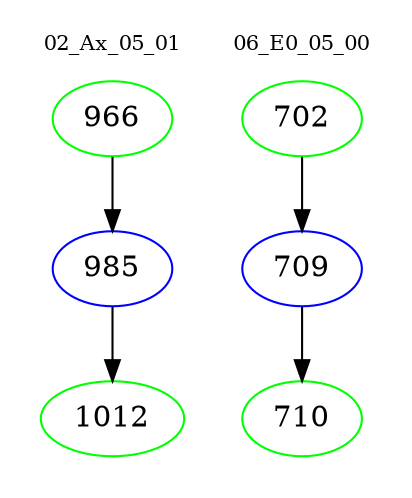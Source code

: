 digraph{
subgraph cluster_0 {
color = white
label = "02_Ax_05_01";
fontsize=10;
T0_966 [label="966", color="green"]
T0_966 -> T0_985 [color="black"]
T0_985 [label="985", color="blue"]
T0_985 -> T0_1012 [color="black"]
T0_1012 [label="1012", color="green"]
}
subgraph cluster_1 {
color = white
label = "06_E0_05_00";
fontsize=10;
T1_702 [label="702", color="green"]
T1_702 -> T1_709 [color="black"]
T1_709 [label="709", color="blue"]
T1_709 -> T1_710 [color="black"]
T1_710 [label="710", color="green"]
}
}
